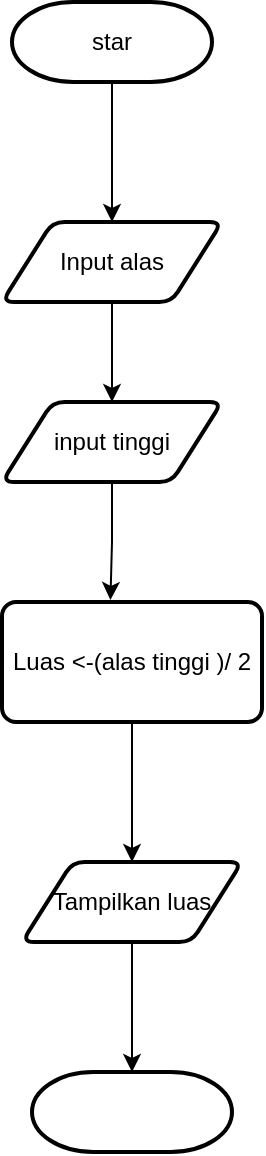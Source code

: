 <mxfile version="22.0.4" type="github">
  <diagram id="C5RBs43oDa-KdzZeNtuy" name="Page-1">
    <mxGraphModel dx="766" dy="416" grid="1" gridSize="10" guides="1" tooltips="1" connect="1" arrows="1" fold="1" page="1" pageScale="1" pageWidth="827" pageHeight="1169" math="0" shadow="0">
      <root>
        <mxCell id="WIyWlLk6GJQsqaUBKTNV-0" />
        <mxCell id="WIyWlLk6GJQsqaUBKTNV-1" parent="WIyWlLk6GJQsqaUBKTNV-0" />
        <mxCell id="wH1S-LeKW4F5L-PwkFBP-8" style="edgeStyle=orthogonalEdgeStyle;rounded=0;orthogonalLoop=1;jettySize=auto;html=1;exitX=0.5;exitY=1;exitDx=0;exitDy=0;exitPerimeter=0;entryX=0.5;entryY=0;entryDx=0;entryDy=0;" edge="1" parent="WIyWlLk6GJQsqaUBKTNV-1" source="wH1S-LeKW4F5L-PwkFBP-0" target="wH1S-LeKW4F5L-PwkFBP-1">
          <mxGeometry relative="1" as="geometry" />
        </mxCell>
        <mxCell id="wH1S-LeKW4F5L-PwkFBP-0" value="star" style="strokeWidth=2;html=1;shape=mxgraph.flowchart.terminator;whiteSpace=wrap;" vertex="1" parent="WIyWlLk6GJQsqaUBKTNV-1">
          <mxGeometry x="350" y="50" width="100" height="40" as="geometry" />
        </mxCell>
        <mxCell id="wH1S-LeKW4F5L-PwkFBP-13" style="edgeStyle=orthogonalEdgeStyle;rounded=0;orthogonalLoop=1;jettySize=auto;html=1;exitX=0.5;exitY=1;exitDx=0;exitDy=0;entryX=0.5;entryY=0;entryDx=0;entryDy=0;" edge="1" parent="WIyWlLk6GJQsqaUBKTNV-1" source="wH1S-LeKW4F5L-PwkFBP-1" target="wH1S-LeKW4F5L-PwkFBP-2">
          <mxGeometry relative="1" as="geometry" />
        </mxCell>
        <mxCell id="wH1S-LeKW4F5L-PwkFBP-1" value="Input alas" style="shape=parallelogram;html=1;strokeWidth=2;perimeter=parallelogramPerimeter;whiteSpace=wrap;rounded=1;arcSize=12;size=0.23;" vertex="1" parent="WIyWlLk6GJQsqaUBKTNV-1">
          <mxGeometry x="345" y="160" width="110" height="40" as="geometry" />
        </mxCell>
        <mxCell id="wH1S-LeKW4F5L-PwkFBP-2" value="input tinggi" style="shape=parallelogram;html=1;strokeWidth=2;perimeter=parallelogramPerimeter;whiteSpace=wrap;rounded=1;arcSize=12;size=0.23;" vertex="1" parent="WIyWlLk6GJQsqaUBKTNV-1">
          <mxGeometry x="345" y="250" width="110" height="40" as="geometry" />
        </mxCell>
        <mxCell id="wH1S-LeKW4F5L-PwkFBP-16" style="edgeStyle=orthogonalEdgeStyle;rounded=0;orthogonalLoop=1;jettySize=auto;html=1;exitX=0.5;exitY=1;exitDx=0;exitDy=0;entryX=0.5;entryY=0;entryDx=0;entryDy=0;" edge="1" parent="WIyWlLk6GJQsqaUBKTNV-1" source="wH1S-LeKW4F5L-PwkFBP-3" target="wH1S-LeKW4F5L-PwkFBP-4">
          <mxGeometry relative="1" as="geometry" />
        </mxCell>
        <mxCell id="wH1S-LeKW4F5L-PwkFBP-3" value="Luas &amp;lt;-(alas tinggi )/ 2" style="rounded=1;whiteSpace=wrap;html=1;absoluteArcSize=1;arcSize=14;strokeWidth=2;" vertex="1" parent="WIyWlLk6GJQsqaUBKTNV-1">
          <mxGeometry x="345" y="350" width="130" height="60" as="geometry" />
        </mxCell>
        <mxCell id="wH1S-LeKW4F5L-PwkFBP-4" value="Tampilkan luas" style="shape=parallelogram;html=1;strokeWidth=2;perimeter=parallelogramPerimeter;whiteSpace=wrap;rounded=1;arcSize=12;size=0.23;" vertex="1" parent="WIyWlLk6GJQsqaUBKTNV-1">
          <mxGeometry x="355" y="480" width="110" height="40" as="geometry" />
        </mxCell>
        <mxCell id="wH1S-LeKW4F5L-PwkFBP-5" value="" style="strokeWidth=2;html=1;shape=mxgraph.flowchart.terminator;whiteSpace=wrap;" vertex="1" parent="WIyWlLk6GJQsqaUBKTNV-1">
          <mxGeometry x="360" y="585" width="100" height="40" as="geometry" />
        </mxCell>
        <mxCell id="wH1S-LeKW4F5L-PwkFBP-15" style="edgeStyle=orthogonalEdgeStyle;rounded=0;orthogonalLoop=1;jettySize=auto;html=1;exitX=0.5;exitY=1;exitDx=0;exitDy=0;entryX=0.417;entryY=-0.017;entryDx=0;entryDy=0;entryPerimeter=0;" edge="1" parent="WIyWlLk6GJQsqaUBKTNV-1" source="wH1S-LeKW4F5L-PwkFBP-2" target="wH1S-LeKW4F5L-PwkFBP-3">
          <mxGeometry relative="1" as="geometry" />
        </mxCell>
        <mxCell id="wH1S-LeKW4F5L-PwkFBP-17" style="edgeStyle=orthogonalEdgeStyle;rounded=0;orthogonalLoop=1;jettySize=auto;html=1;exitX=0.5;exitY=1;exitDx=0;exitDy=0;entryX=0.5;entryY=0;entryDx=0;entryDy=0;entryPerimeter=0;" edge="1" parent="WIyWlLk6GJQsqaUBKTNV-1" source="wH1S-LeKW4F5L-PwkFBP-4" target="wH1S-LeKW4F5L-PwkFBP-5">
          <mxGeometry relative="1" as="geometry" />
        </mxCell>
      </root>
    </mxGraphModel>
  </diagram>
</mxfile>
